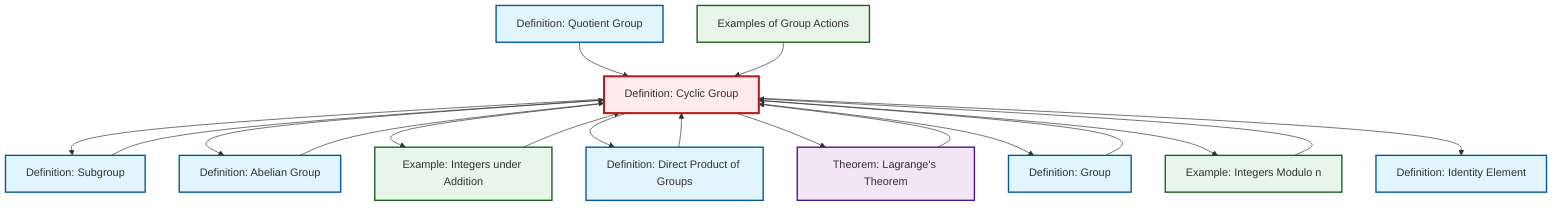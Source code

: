 graph TD
    classDef definition fill:#e1f5fe,stroke:#01579b,stroke-width:2px
    classDef theorem fill:#f3e5f5,stroke:#4a148c,stroke-width:2px
    classDef axiom fill:#fff3e0,stroke:#e65100,stroke-width:2px
    classDef example fill:#e8f5e9,stroke:#1b5e20,stroke-width:2px
    classDef current fill:#ffebee,stroke:#b71c1c,stroke-width:3px
    def-quotient-group["Definition: Quotient Group"]:::definition
    def-identity-element["Definition: Identity Element"]:::definition
    ex-quotient-integers-mod-n["Example: Integers Modulo n"]:::example
    def-cyclic-group["Definition: Cyclic Group"]:::definition
    def-subgroup["Definition: Subgroup"]:::definition
    ex-group-action-examples["Examples of Group Actions"]:::example
    def-direct-product["Definition: Direct Product of Groups"]:::definition
    ex-integers-addition["Example: Integers under Addition"]:::example
    thm-lagrange["Theorem: Lagrange's Theorem"]:::theorem
    def-group["Definition: Group"]:::definition
    def-abelian-group["Definition: Abelian Group"]:::definition
    def-group --> def-cyclic-group
    def-cyclic-group --> def-subgroup
    def-cyclic-group --> def-abelian-group
    def-cyclic-group --> ex-integers-addition
    def-quotient-group --> def-cyclic-group
    def-cyclic-group --> def-direct-product
    def-cyclic-group --> thm-lagrange
    ex-quotient-integers-mod-n --> def-cyclic-group
    def-cyclic-group --> def-group
    ex-integers-addition --> def-cyclic-group
    def-cyclic-group --> ex-quotient-integers-mod-n
    thm-lagrange --> def-cyclic-group
    def-direct-product --> def-cyclic-group
    def-subgroup --> def-cyclic-group
    def-abelian-group --> def-cyclic-group
    def-cyclic-group --> def-identity-element
    ex-group-action-examples --> def-cyclic-group
    class def-cyclic-group current